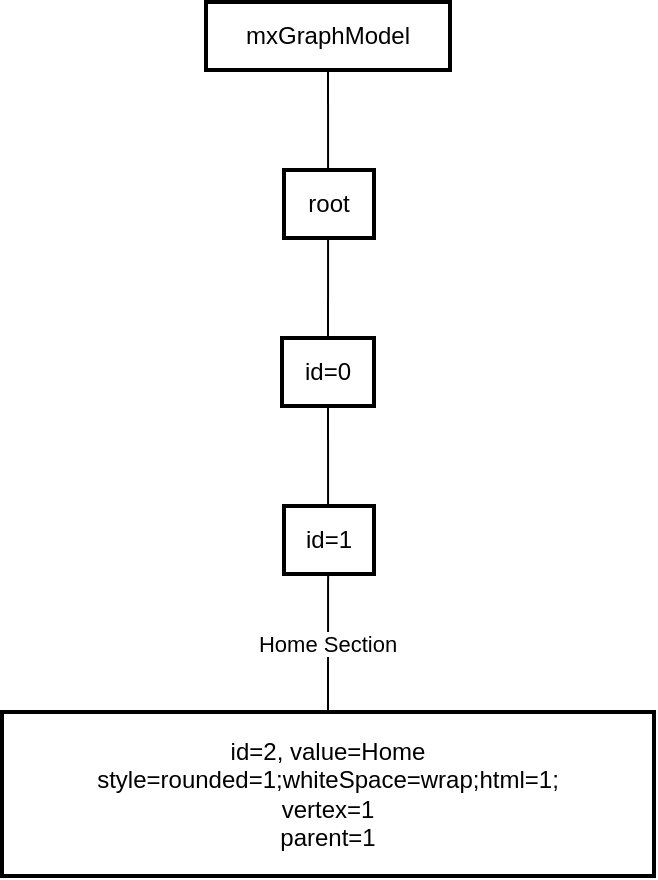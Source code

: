 <mxfile version="24.6.3" type="github">
  <diagram name="Page-1" id="TMiwopY8VpeH2VxuTdV7">
    <mxGraphModel>
      <root>
        <mxCell id="0" />
        <mxCell id="1" parent="0" />
        <mxCell id="2" value="mxGraphModel" style="whiteSpace=wrap;strokeWidth=2;" vertex="1" parent="1">
          <mxGeometry x="102" width="122" height="34" as="geometry" />
        </mxCell>
        <mxCell id="3" value="root" style="whiteSpace=wrap;strokeWidth=2;" vertex="1" parent="1">
          <mxGeometry x="141" y="84" width="45" height="34" as="geometry" />
        </mxCell>
        <mxCell id="4" value="id=0" style="whiteSpace=wrap;strokeWidth=2;" vertex="1" parent="1">
          <mxGeometry x="140" y="168" width="46" height="34" as="geometry" />
        </mxCell>
        <mxCell id="5" value="id=1" style="whiteSpace=wrap;strokeWidth=2;" vertex="1" parent="1">
          <mxGeometry x="141" y="252" width="45" height="34" as="geometry" />
        </mxCell>
        <mxCell id="6" value="id=2, value=Home&#xa;style=rounded=1;whiteSpace=wrap;html=1;&#xa;vertex=1&#xa;parent=1" style="whiteSpace=wrap;strokeWidth=2;" vertex="1" parent="1">
          <mxGeometry y="355" width="326" height="82" as="geometry" />
        </mxCell>
        <mxCell id="7" value="" style="curved=1;startArrow=none;endArrow=none;exitX=0.5;exitY=1;entryX=0.49;entryY=0;" edge="1" parent="1" source="2" target="3">
          <mxGeometry relative="1" as="geometry">
            <Array as="points" />
          </mxGeometry>
        </mxCell>
        <mxCell id="8" value="" style="curved=1;startArrow=none;endArrow=none;exitX=0.49;exitY=1;entryX=0.5;entryY=0;" edge="1" parent="1" source="3" target="4">
          <mxGeometry relative="1" as="geometry">
            <Array as="points" />
          </mxGeometry>
        </mxCell>
        <mxCell id="9" value="" style="curved=1;startArrow=none;endArrow=none;exitX=0.5;exitY=1;entryX=0.49;entryY=0;" edge="1" parent="1" source="4" target="5">
          <mxGeometry relative="1" as="geometry">
            <Array as="points" />
          </mxGeometry>
        </mxCell>
        <mxCell id="10" value="Home Section" style="curved=1;startArrow=none;endArrow=none;exitX=0.49;exitY=1;entryX=0.5;entryY=0;" edge="1" parent="1" source="5" target="6">
          <mxGeometry relative="1" as="geometry">
            <Array as="points" />
          </mxGeometry>
        </mxCell>
      </root>
    </mxGraphModel>
  </diagram>
</mxfile>
